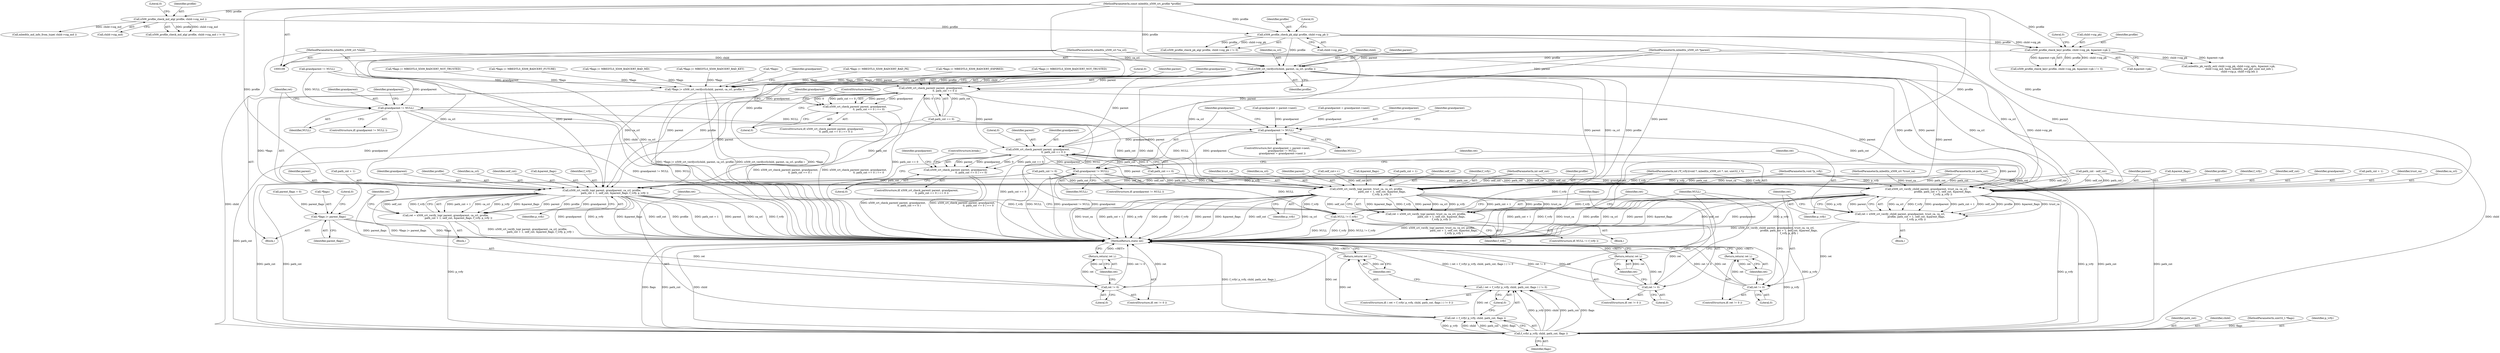 digraph "0_mbedtls_31458a18788b0cf0b722acda9bb2f2fe13a3fb32_1@pointer" {
"1000288" [label="(Call,x509_crt_verifycrl(child, parent, ca_crl, profile ))"];
"1000110" [label="(MethodParameterIn,mbedtls_x509_crt *child)"];
"1000111" [label="(MethodParameterIn,mbedtls_x509_crt *parent)"];
"1000113" [label="(MethodParameterIn,mbedtls_x509_crl *ca_crl)"];
"1000236" [label="(Call,x509_profile_check_key( profile, child->sig_pk, &parent->pk ))"];
"1000194" [label="(Call,x509_profile_check_pk_alg( profile, child->sig_pk ))"];
"1000182" [label="(Call,x509_profile_check_md_alg( profile, child->sig_md ))"];
"1000114" [label="(MethodParameterIn,const mbedtls_x509_crt_profile *profile)"];
"1000285" [label="(Call,*flags |= x509_crt_verifycrl(child, parent, ca_crl, profile ))"];
"1000455" [label="(Call,*flags |= parent_flags)"];
"1000308" [label="(Call,x509_crt_check_parent( parent, grandparent,\n                                   0, path_cnt == 0 ))"];
"1000307" [label="(Call,x509_crt_check_parent( parent, grandparent,\n                                   0, path_cnt == 0 ) == 0)"];
"1000318" [label="(Call,grandparent != NULL)"];
"1000324" [label="(Call,x509_crt_verify_top( parent, grandparent, ca_crl, profile,\n                                path_cnt + 1, self_cnt, &parent_flags, f_vrfy, p_vrfy ))"];
"1000322" [label="(Call,ret = x509_crt_verify_top( parent, grandparent, ca_crl, profile,\n                                path_cnt + 1, self_cnt, &parent_flags, f_vrfy, p_vrfy ))"];
"1000338" [label="(Call,ret != 0)"];
"1000341" [label="(Return,return( ret );)"];
"1000440" [label="(Call,NULL != f_vrfy)"];
"1000447" [label="(Call,f_vrfy( p_vrfy, child, path_cnt, flags ))"];
"1000444" [label="(Call,( ret = f_vrfy( p_vrfy, child, path_cnt, flags ) ) != 0)"];
"1000445" [label="(Call,ret = f_vrfy( p_vrfy, child, path_cnt, flags ))"];
"1000453" [label="(Return,return( ret );)"];
"1000351" [label="(Call,grandparent != NULL)"];
"1000380" [label="(Call,x509_crt_check_parent( parent, grandparent,\n                                       0, path_cnt == 0 ))"];
"1000379" [label="(Call,x509_crt_check_parent( parent, grandparent,\n                                       0, path_cnt == 0 ) == 0)"];
"1000390" [label="(Call,grandparent != NULL)"];
"1000396" [label="(Call,x509_crt_verify_child( parent, grandparent, trust_ca, ca_crl,\n                                         profile, path_cnt + 1, self_cnt, &parent_flags,\n                                         f_vrfy, p_vrfy ))"];
"1000394" [label="(Call,ret = x509_crt_verify_child( parent, grandparent, trust_ca, ca_crl,\n                                         profile, path_cnt + 1, self_cnt, &parent_flags,\n                                         f_vrfy, p_vrfy ))"];
"1000411" [label="(Call,ret != 0)"];
"1000414" [label="(Return,return( ret );)"];
"1000420" [label="(Call,x509_crt_verify_top( parent, trust_ca, ca_crl, profile,\n                                       path_cnt + 1, self_cnt, &parent_flags,\n                                       f_vrfy, p_vrfy ))"];
"1000418" [label="(Call,ret = x509_crt_verify_top( parent, trust_ca, ca_crl, profile,\n                                       path_cnt + 1, self_cnt, &parent_flags,\n                                       f_vrfy, p_vrfy ))"];
"1000434" [label="(Call,ret != 0)"];
"1000437" [label="(Return,return( ret );)"];
"1000345" [label="(ControlStructure,for( grandparent = parent->next;\n             grandparent != NULL;\n             grandparent = grandparent->next ))"];
"1000195" [label="(Identifier,profile)"];
"1000431" [label="(Identifier,f_vrfy)"];
"1000414" [label="(Return,return( ret );)"];
"1000110" [label="(MethodParameterIn,mbedtls_x509_crt *child)"];
"1000340" [label="(Literal,0)"];
"1000443" [label="(ControlStructure,if( ( ret = f_vrfy( p_vrfy, child, path_cnt, flags ) ) != 0 ))"];
"1000382" [label="(Identifier,grandparent)"];
"1000364" [label="(Identifier,grandparent)"];
"1000438" [label="(Identifier,ret)"];
"1000435" [label="(Identifier,ret)"];
"1000450" [label="(Identifier,path_cnt)"];
"1000281" [label="(Call,*flags |= MBEDTLS_X509_BADCERT_NOT_TRUSTED)"];
"1000113" [label="(MethodParameterIn,mbedtls_x509_crl *ca_crl)"];
"1000196" [label="(Call,child->sig_pk)"];
"1000351" [label="(Call,grandparent != NULL)"];
"1000194" [label="(Call,x509_profile_check_pk_alg( profile, child->sig_pk ))"];
"1000116" [label="(MethodParameterIn,int self_cnt)"];
"1000215" [label="(Call,*flags |= MBEDTLS_X509_BADCERT_NOT_TRUSTED)"];
"1000176" [label="(Call,*flags |= MBEDTLS_X509_BADCERT_FUTURE)"];
"1000131" [label="(Call,path_cnt != 0)"];
"1000378" [label="(ControlStructure,if( x509_crt_check_parent( parent, grandparent,\n                                       0, path_cnt == 0 ) == 0 ))"];
"1000423" [label="(Identifier,ca_crl)"];
"1000419" [label="(Identifier,ret)"];
"1000417" [label="(Block,)"];
"1000388" [label="(ControlStructure,break;)"];
"1000457" [label="(Identifier,flags)"];
"1000397" [label="(Identifier,parent)"];
"1000458" [label="(Identifier,parent_flags)"];
"1000436" [label="(Literal,0)"];
"1000188" [label="(Call,*flags |= MBEDTLS_X509_BADCERT_BAD_MD)"];
"1000355" [label="(Identifier,grandparent)"];
"1000181" [label="(Call,x509_profile_check_md_alg( profile, child->sig_md ) != 0)"];
"1000311" [label="(Literal,0)"];
"1000321" [label="(Block,)"];
"1000421" [label="(Identifier,parent)"];
"1000384" [label="(Call,path_cnt == 0)"];
"1000285" [label="(Call,*flags |= x509_crt_verifycrl(child, parent, ca_crl, profile ))"];
"1000406" [label="(Call,&parent_flags)"];
"1000182" [label="(Call,x509_profile_check_md_alg( profile, child->sig_md ))"];
"1000320" [label="(Identifier,NULL)"];
"1000246" [label="(Call,*flags |= MBEDTLS_X509_BADCERT_BAD_KEY)"];
"1000387" [label="(Literal,0)"];
"1000447" [label="(Call,f_vrfy( p_vrfy, child, path_cnt, flags ))"];
"1000316" [label="(ControlStructure,break;)"];
"1000446" [label="(Identifier,ret)"];
"1000309" [label="(Identifier,parent)"];
"1000289" [label="(Identifier,child)"];
"1000193" [label="(Call,x509_profile_check_pk_alg( profile, child->sig_pk ) != 0)"];
"1000449" [label="(Identifier,child)"];
"1000342" [label="(Identifier,ret)"];
"1000434" [label="(Call,ret != 0)"];
"1000439" [label="(ControlStructure,if( NULL != f_vrfy ))"];
"1000442" [label="(Identifier,f_vrfy)"];
"1000319" [label="(Identifier,grandparent)"];
"1000326" [label="(Identifier,grandparent)"];
"1000145" [label="(Call,self_cnt++)"];
"1000415" [label="(Identifier,ret)"];
"1000433" [label="(ControlStructure,if( ret != 0 ))"];
"1000115" [label="(MethodParameterIn,int path_cnt)"];
"1000401" [label="(Identifier,profile)"];
"1000429" [label="(Call,&parent_flags)"];
"1000286" [label="(Call,*flags)"];
"1000455" [label="(Call,*flags |= parent_flags)"];
"1000111" [label="(MethodParameterIn,mbedtls_x509_crt *parent)"];
"1000312" [label="(Call,path_cnt == 0)"];
"1000315" [label="(Literal,0)"];
"1000456" [label="(Call,*flags)"];
"1000338" [label="(Call,ret != 0)"];
"1000392" [label="(Identifier,NULL)"];
"1000408" [label="(Identifier,f_vrfy)"];
"1000441" [label="(Identifier,NULL)"];
"1000432" [label="(Identifier,p_vrfy)"];
"1000297" [label="(Call,grandparent != NULL)"];
"1000328" [label="(Identifier,profile)"];
"1000396" [label="(Call,x509_crt_verify_child( parent, grandparent, trust_ca, ca_crl,\n                                         profile, path_cnt + 1, self_cnt, &parent_flags,\n                                         f_vrfy, p_vrfy ))"];
"1000295" [label="(Identifier,grandparent)"];
"1000327" [label="(Identifier,ca_crl)"];
"1000332" [label="(Identifier,self_cnt)"];
"1000440" [label="(Call,NULL != f_vrfy)"];
"1000333" [label="(Call,&parent_flags)"];
"1000383" [label="(Literal,0)"];
"1000206" [label="(Call,mbedtls_md_info_from_type( child->sig_md ))"];
"1000318" [label="(Call,grandparent != NULL)"];
"1000236" [label="(Call,x509_profile_check_key( profile, child->sig_pk, &parent->pk ))"];
"1000451" [label="(Identifier,flags)"];
"1000187" [label="(Literal,0)"];
"1000411" [label="(Call,ret != 0)"];
"1000418" [label="(Call,ret = x509_crt_verify_top( parent, trust_ca, ca_crl, profile,\n                                       path_cnt + 1, self_cnt, &parent_flags,\n                                       f_vrfy, p_vrfy ))"];
"1000292" [label="(Identifier,profile)"];
"1000335" [label="(Identifier,f_vrfy)"];
"1000112" [label="(MethodParameterIn,mbedtls_x509_crt *trust_ca)"];
"1000380" [label="(Call,x509_crt_check_parent( parent, grandparent,\n                                       0, path_cnt == 0 ))"];
"1000245" [label="(Literal,0)"];
"1000324" [label="(Call,x509_crt_verify_top( parent, grandparent, ca_crl, profile,\n                                path_cnt + 1, self_cnt, &parent_flags, f_vrfy, p_vrfy ))"];
"1000235" [label="(Call,x509_profile_check_key( profile, child->sig_pk, &parent->pk ) != 0)"];
"1000325" [label="(Identifier,parent)"];
"1000308" [label="(Call,x509_crt_check_parent( parent, grandparent,\n                                   0, path_cnt == 0 ))"];
"1000238" [label="(Call,child->sig_pk)"];
"1000118" [label="(MethodParameterIn,int (*f_vrfy)(void *, mbedtls_x509_crt *, int, uint32_t *))"];
"1000420" [label="(Call,x509_crt_verify_top( parent, trust_ca, ca_crl, profile,\n                                       path_cnt + 1, self_cnt, &parent_flags,\n                                       f_vrfy, p_vrfy ))"];
"1000200" [label="(Call,*flags |= MBEDTLS_X509_BADCERT_BAD_PK)"];
"1000353" [label="(Identifier,NULL)"];
"1000307" [label="(Call,x509_crt_check_parent( parent, grandparent,\n                                   0, path_cnt == 0 ) == 0)"];
"1000119" [label="(MethodParameterIn,void *p_vrfy)"];
"1000184" [label="(Call,child->sig_md)"];
"1000120" [label="(Block,)"];
"1000410" [label="(ControlStructure,if( ret != 0 ))"];
"1000117" [label="(MethodParameterIn,uint32_t *flags)"];
"1000405" [label="(Identifier,self_cnt)"];
"1000166" [label="(Call,*flags |= MBEDTLS_X509_BADCERT_EXPIRED)"];
"1000398" [label="(Identifier,grandparent)"];
"1000341" [label="(Return,return( ret );)"];
"1000339" [label="(Identifier,ret)"];
"1000409" [label="(Identifier,p_vrfy)"];
"1000389" [label="(ControlStructure,if( grandparent != NULL ))"];
"1000453" [label="(Return,return( ret );)"];
"1000306" [label="(ControlStructure,if( x509_crt_check_parent( parent, grandparent,\n                                   0, path_cnt == 0 ) == 0 ))"];
"1000379" [label="(Call,x509_crt_check_parent( parent, grandparent,\n                                       0, path_cnt == 0 ) == 0)"];
"1000444" [label="(Call,( ret = f_vrfy( p_vrfy, child, path_cnt, flags ) ) != 0)"];
"1000241" [label="(Call,&parent->pk)"];
"1000301" [label="(Identifier,grandparent)"];
"1000346" [label="(Call,grandparent = parent->next)"];
"1000425" [label="(Call,path_cnt + 1)"];
"1000428" [label="(Identifier,self_cnt)"];
"1000322" [label="(Call,ret = x509_crt_verify_top( parent, grandparent, ca_crl, profile,\n                                path_cnt + 1, self_cnt, &parent_flags, f_vrfy, p_vrfy ))"];
"1000381" [label="(Identifier,parent)"];
"1000413" [label="(Literal,0)"];
"1000354" [label="(Call,grandparent = grandparent->next)"];
"1000394" [label="(Call,ret = x509_crt_verify_child( parent, grandparent, trust_ca, ca_crl,\n                                         profile, path_cnt + 1, self_cnt, &parent_flags,\n                                         f_vrfy, p_vrfy ))"];
"1000393" [label="(Block,)"];
"1000183" [label="(Identifier,profile)"];
"1000329" [label="(Call,path_cnt + 1)"];
"1000290" [label="(Identifier,parent)"];
"1000114" [label="(MethodParameterIn,const mbedtls_x509_crt_profile *profile)"];
"1000317" [label="(ControlStructure,if( grandparent != NULL ))"];
"1000373" [label="(Call,path_cnt - self_cnt)"];
"1000352" [label="(Identifier,grandparent)"];
"1000336" [label="(Identifier,p_vrfy)"];
"1000402" [label="(Call,path_cnt + 1)"];
"1000291" [label="(Identifier,ca_crl)"];
"1000399" [label="(Identifier,trust_ca)"];
"1000310" [label="(Identifier,grandparent)"];
"1000424" [label="(Identifier,profile)"];
"1000412" [label="(Identifier,ret)"];
"1000395" [label="(Identifier,ret)"];
"1000437" [label="(Return,return( ret );)"];
"1000199" [label="(Literal,0)"];
"1000323" [label="(Identifier,ret)"];
"1000452" [label="(Literal,0)"];
"1000390" [label="(Call,grandparent != NULL)"];
"1000454" [label="(Identifier,ret)"];
"1000391" [label="(Identifier,grandparent)"];
"1000448" [label="(Identifier,p_vrfy)"];
"1000337" [label="(ControlStructure,if( ret != 0 ))"];
"1000237" [label="(Identifier,profile)"];
"1000252" [label="(Call,mbedtls_pk_verify_ext( child->sig_pk, child->sig_opts, &parent->pk,\n                           child->sig_md, hash, mbedtls_md_get_size( md_info ),\n                           child->sig.p, child->sig.len ))"];
"1000460" [label="(Literal,0)"];
"1000445" [label="(Call,ret = f_vrfy( p_vrfy, child, path_cnt, flags ))"];
"1000123" [label="(Call,parent_flags = 0)"];
"1000347" [label="(Identifier,grandparent)"];
"1000461" [label="(MethodReturn,static int)"];
"1000400" [label="(Identifier,ca_crl)"];
"1000288" [label="(Call,x509_crt_verifycrl(child, parent, ca_crl, profile ))"];
"1000422" [label="(Identifier,trust_ca)"];
"1000288" -> "1000285"  [label="AST: "];
"1000288" -> "1000292"  [label="CFG: "];
"1000289" -> "1000288"  [label="AST: "];
"1000290" -> "1000288"  [label="AST: "];
"1000291" -> "1000288"  [label="AST: "];
"1000292" -> "1000288"  [label="AST: "];
"1000285" -> "1000288"  [label="CFG: "];
"1000288" -> "1000461"  [label="DDG: child"];
"1000288" -> "1000285"  [label="DDG: child"];
"1000288" -> "1000285"  [label="DDG: parent"];
"1000288" -> "1000285"  [label="DDG: ca_crl"];
"1000288" -> "1000285"  [label="DDG: profile"];
"1000110" -> "1000288"  [label="DDG: child"];
"1000111" -> "1000288"  [label="DDG: parent"];
"1000113" -> "1000288"  [label="DDG: ca_crl"];
"1000236" -> "1000288"  [label="DDG: profile"];
"1000194" -> "1000288"  [label="DDG: profile"];
"1000114" -> "1000288"  [label="DDG: profile"];
"1000288" -> "1000308"  [label="DDG: parent"];
"1000288" -> "1000324"  [label="DDG: parent"];
"1000288" -> "1000324"  [label="DDG: ca_crl"];
"1000288" -> "1000324"  [label="DDG: profile"];
"1000288" -> "1000380"  [label="DDG: parent"];
"1000288" -> "1000396"  [label="DDG: parent"];
"1000288" -> "1000396"  [label="DDG: ca_crl"];
"1000288" -> "1000396"  [label="DDG: profile"];
"1000288" -> "1000420"  [label="DDG: parent"];
"1000288" -> "1000420"  [label="DDG: ca_crl"];
"1000288" -> "1000420"  [label="DDG: profile"];
"1000288" -> "1000447"  [label="DDG: child"];
"1000110" -> "1000109"  [label="AST: "];
"1000110" -> "1000461"  [label="DDG: child"];
"1000110" -> "1000447"  [label="DDG: child"];
"1000111" -> "1000109"  [label="AST: "];
"1000111" -> "1000461"  [label="DDG: parent"];
"1000111" -> "1000308"  [label="DDG: parent"];
"1000111" -> "1000324"  [label="DDG: parent"];
"1000111" -> "1000380"  [label="DDG: parent"];
"1000111" -> "1000396"  [label="DDG: parent"];
"1000111" -> "1000420"  [label="DDG: parent"];
"1000113" -> "1000109"  [label="AST: "];
"1000113" -> "1000461"  [label="DDG: ca_crl"];
"1000113" -> "1000324"  [label="DDG: ca_crl"];
"1000113" -> "1000396"  [label="DDG: ca_crl"];
"1000113" -> "1000420"  [label="DDG: ca_crl"];
"1000236" -> "1000235"  [label="AST: "];
"1000236" -> "1000241"  [label="CFG: "];
"1000237" -> "1000236"  [label="AST: "];
"1000238" -> "1000236"  [label="AST: "];
"1000241" -> "1000236"  [label="AST: "];
"1000245" -> "1000236"  [label="CFG: "];
"1000236" -> "1000235"  [label="DDG: profile"];
"1000236" -> "1000235"  [label="DDG: child->sig_pk"];
"1000236" -> "1000235"  [label="DDG: &parent->pk"];
"1000194" -> "1000236"  [label="DDG: profile"];
"1000194" -> "1000236"  [label="DDG: child->sig_pk"];
"1000114" -> "1000236"  [label="DDG: profile"];
"1000236" -> "1000252"  [label="DDG: child->sig_pk"];
"1000236" -> "1000252"  [label="DDG: &parent->pk"];
"1000194" -> "1000193"  [label="AST: "];
"1000194" -> "1000196"  [label="CFG: "];
"1000195" -> "1000194"  [label="AST: "];
"1000196" -> "1000194"  [label="AST: "];
"1000199" -> "1000194"  [label="CFG: "];
"1000194" -> "1000461"  [label="DDG: child->sig_pk"];
"1000194" -> "1000193"  [label="DDG: profile"];
"1000194" -> "1000193"  [label="DDG: child->sig_pk"];
"1000182" -> "1000194"  [label="DDG: profile"];
"1000114" -> "1000194"  [label="DDG: profile"];
"1000182" -> "1000181"  [label="AST: "];
"1000182" -> "1000184"  [label="CFG: "];
"1000183" -> "1000182"  [label="AST: "];
"1000184" -> "1000182"  [label="AST: "];
"1000187" -> "1000182"  [label="CFG: "];
"1000182" -> "1000181"  [label="DDG: profile"];
"1000182" -> "1000181"  [label="DDG: child->sig_md"];
"1000114" -> "1000182"  [label="DDG: profile"];
"1000182" -> "1000206"  [label="DDG: child->sig_md"];
"1000114" -> "1000109"  [label="AST: "];
"1000114" -> "1000461"  [label="DDG: profile"];
"1000114" -> "1000324"  [label="DDG: profile"];
"1000114" -> "1000396"  [label="DDG: profile"];
"1000114" -> "1000420"  [label="DDG: profile"];
"1000285" -> "1000120"  [label="AST: "];
"1000286" -> "1000285"  [label="AST: "];
"1000295" -> "1000285"  [label="CFG: "];
"1000285" -> "1000461"  [label="DDG: *flags"];
"1000285" -> "1000461"  [label="DDG: *flags |= x509_crt_verifycrl(child, parent, ca_crl, profile )"];
"1000285" -> "1000461"  [label="DDG: x509_crt_verifycrl(child, parent, ca_crl, profile )"];
"1000200" -> "1000285"  [label="DDG: *flags"];
"1000281" -> "1000285"  [label="DDG: *flags"];
"1000215" -> "1000285"  [label="DDG: *flags"];
"1000188" -> "1000285"  [label="DDG: *flags"];
"1000166" -> "1000285"  [label="DDG: *flags"];
"1000176" -> "1000285"  [label="DDG: *flags"];
"1000246" -> "1000285"  [label="DDG: *flags"];
"1000285" -> "1000455"  [label="DDG: *flags"];
"1000455" -> "1000120"  [label="AST: "];
"1000455" -> "1000458"  [label="CFG: "];
"1000456" -> "1000455"  [label="AST: "];
"1000458" -> "1000455"  [label="AST: "];
"1000460" -> "1000455"  [label="CFG: "];
"1000455" -> "1000461"  [label="DDG: *flags |= parent_flags"];
"1000455" -> "1000461"  [label="DDG: parent_flags"];
"1000455" -> "1000461"  [label="DDG: *flags"];
"1000123" -> "1000455"  [label="DDG: parent_flags"];
"1000308" -> "1000307"  [label="AST: "];
"1000308" -> "1000312"  [label="CFG: "];
"1000309" -> "1000308"  [label="AST: "];
"1000310" -> "1000308"  [label="AST: "];
"1000311" -> "1000308"  [label="AST: "];
"1000312" -> "1000308"  [label="AST: "];
"1000315" -> "1000308"  [label="CFG: "];
"1000308" -> "1000461"  [label="DDG: path_cnt == 0"];
"1000308" -> "1000307"  [label="DDG: parent"];
"1000308" -> "1000307"  [label="DDG: grandparent"];
"1000308" -> "1000307"  [label="DDG: 0"];
"1000308" -> "1000307"  [label="DDG: path_cnt == 0"];
"1000297" -> "1000308"  [label="DDG: grandparent"];
"1000312" -> "1000308"  [label="DDG: path_cnt"];
"1000312" -> "1000308"  [label="DDG: 0"];
"1000308" -> "1000318"  [label="DDG: grandparent"];
"1000308" -> "1000324"  [label="DDG: parent"];
"1000308" -> "1000380"  [label="DDG: parent"];
"1000308" -> "1000396"  [label="DDG: parent"];
"1000308" -> "1000420"  [label="DDG: parent"];
"1000307" -> "1000306"  [label="AST: "];
"1000307" -> "1000315"  [label="CFG: "];
"1000315" -> "1000307"  [label="AST: "];
"1000316" -> "1000307"  [label="CFG: "];
"1000301" -> "1000307"  [label="CFG: "];
"1000307" -> "1000461"  [label="DDG: x509_crt_check_parent( parent, grandparent,\n                                   0, path_cnt == 0 ) == 0"];
"1000307" -> "1000461"  [label="DDG: x509_crt_check_parent( parent, grandparent,\n                                   0, path_cnt == 0 )"];
"1000318" -> "1000317"  [label="AST: "];
"1000318" -> "1000320"  [label="CFG: "];
"1000319" -> "1000318"  [label="AST: "];
"1000320" -> "1000318"  [label="AST: "];
"1000323" -> "1000318"  [label="CFG: "];
"1000347" -> "1000318"  [label="CFG: "];
"1000318" -> "1000461"  [label="DDG: grandparent != NULL"];
"1000318" -> "1000461"  [label="DDG: NULL"];
"1000297" -> "1000318"  [label="DDG: grandparent"];
"1000297" -> "1000318"  [label="DDG: NULL"];
"1000318" -> "1000324"  [label="DDG: grandparent"];
"1000318" -> "1000351"  [label="DDG: NULL"];
"1000318" -> "1000440"  [label="DDG: NULL"];
"1000324" -> "1000322"  [label="AST: "];
"1000324" -> "1000336"  [label="CFG: "];
"1000325" -> "1000324"  [label="AST: "];
"1000326" -> "1000324"  [label="AST: "];
"1000327" -> "1000324"  [label="AST: "];
"1000328" -> "1000324"  [label="AST: "];
"1000329" -> "1000324"  [label="AST: "];
"1000332" -> "1000324"  [label="AST: "];
"1000333" -> "1000324"  [label="AST: "];
"1000335" -> "1000324"  [label="AST: "];
"1000336" -> "1000324"  [label="AST: "];
"1000322" -> "1000324"  [label="CFG: "];
"1000324" -> "1000461"  [label="DDG: grandparent"];
"1000324" -> "1000461"  [label="DDG: p_vrfy"];
"1000324" -> "1000461"  [label="DDG: &parent_flags"];
"1000324" -> "1000461"  [label="DDG: self_cnt"];
"1000324" -> "1000461"  [label="DDG: profile"];
"1000324" -> "1000461"  [label="DDG: path_cnt + 1"];
"1000324" -> "1000461"  [label="DDG: parent"];
"1000324" -> "1000461"  [label="DDG: ca_crl"];
"1000324" -> "1000461"  [label="DDG: f_vrfy"];
"1000324" -> "1000322"  [label="DDG: path_cnt + 1"];
"1000324" -> "1000322"  [label="DDG: ca_crl"];
"1000324" -> "1000322"  [label="DDG: p_vrfy"];
"1000324" -> "1000322"  [label="DDG: &parent_flags"];
"1000324" -> "1000322"  [label="DDG: parent"];
"1000324" -> "1000322"  [label="DDG: profile"];
"1000324" -> "1000322"  [label="DDG: grandparent"];
"1000324" -> "1000322"  [label="DDG: self_cnt"];
"1000324" -> "1000322"  [label="DDG: f_vrfy"];
"1000312" -> "1000324"  [label="DDG: path_cnt"];
"1000115" -> "1000324"  [label="DDG: path_cnt"];
"1000131" -> "1000324"  [label="DDG: path_cnt"];
"1000145" -> "1000324"  [label="DDG: self_cnt"];
"1000116" -> "1000324"  [label="DDG: self_cnt"];
"1000118" -> "1000324"  [label="DDG: f_vrfy"];
"1000119" -> "1000324"  [label="DDG: p_vrfy"];
"1000324" -> "1000440"  [label="DDG: f_vrfy"];
"1000324" -> "1000447"  [label="DDG: p_vrfy"];
"1000322" -> "1000321"  [label="AST: "];
"1000323" -> "1000322"  [label="AST: "];
"1000339" -> "1000322"  [label="CFG: "];
"1000322" -> "1000461"  [label="DDG: x509_crt_verify_top( parent, grandparent, ca_crl, profile,\n                                path_cnt + 1, self_cnt, &parent_flags, f_vrfy, p_vrfy )"];
"1000322" -> "1000338"  [label="DDG: ret"];
"1000338" -> "1000337"  [label="AST: "];
"1000338" -> "1000340"  [label="CFG: "];
"1000339" -> "1000338"  [label="AST: "];
"1000340" -> "1000338"  [label="AST: "];
"1000342" -> "1000338"  [label="CFG: "];
"1000441" -> "1000338"  [label="CFG: "];
"1000338" -> "1000461"  [label="DDG: ret"];
"1000338" -> "1000461"  [label="DDG: ret != 0"];
"1000338" -> "1000341"  [label="DDG: ret"];
"1000341" -> "1000337"  [label="AST: "];
"1000341" -> "1000342"  [label="CFG: "];
"1000342" -> "1000341"  [label="AST: "];
"1000461" -> "1000341"  [label="CFG: "];
"1000341" -> "1000461"  [label="DDG: <RET>"];
"1000342" -> "1000341"  [label="DDG: ret"];
"1000440" -> "1000439"  [label="AST: "];
"1000440" -> "1000442"  [label="CFG: "];
"1000441" -> "1000440"  [label="AST: "];
"1000442" -> "1000440"  [label="AST: "];
"1000446" -> "1000440"  [label="CFG: "];
"1000457" -> "1000440"  [label="CFG: "];
"1000440" -> "1000461"  [label="DDG: f_vrfy"];
"1000440" -> "1000461"  [label="DDG: NULL != f_vrfy"];
"1000440" -> "1000461"  [label="DDG: NULL"];
"1000390" -> "1000440"  [label="DDG: NULL"];
"1000396" -> "1000440"  [label="DDG: f_vrfy"];
"1000420" -> "1000440"  [label="DDG: f_vrfy"];
"1000118" -> "1000440"  [label="DDG: f_vrfy"];
"1000447" -> "1000445"  [label="AST: "];
"1000447" -> "1000451"  [label="CFG: "];
"1000448" -> "1000447"  [label="AST: "];
"1000449" -> "1000447"  [label="AST: "];
"1000450" -> "1000447"  [label="AST: "];
"1000451" -> "1000447"  [label="AST: "];
"1000445" -> "1000447"  [label="CFG: "];
"1000447" -> "1000461"  [label="DDG: path_cnt"];
"1000447" -> "1000461"  [label="DDG: child"];
"1000447" -> "1000461"  [label="DDG: flags"];
"1000447" -> "1000461"  [label="DDG: p_vrfy"];
"1000447" -> "1000444"  [label="DDG: p_vrfy"];
"1000447" -> "1000444"  [label="DDG: child"];
"1000447" -> "1000444"  [label="DDG: path_cnt"];
"1000447" -> "1000444"  [label="DDG: flags"];
"1000447" -> "1000445"  [label="DDG: p_vrfy"];
"1000447" -> "1000445"  [label="DDG: child"];
"1000447" -> "1000445"  [label="DDG: path_cnt"];
"1000447" -> "1000445"  [label="DDG: flags"];
"1000396" -> "1000447"  [label="DDG: p_vrfy"];
"1000420" -> "1000447"  [label="DDG: p_vrfy"];
"1000119" -> "1000447"  [label="DDG: p_vrfy"];
"1000115" -> "1000447"  [label="DDG: path_cnt"];
"1000312" -> "1000447"  [label="DDG: path_cnt"];
"1000373" -> "1000447"  [label="DDG: path_cnt"];
"1000384" -> "1000447"  [label="DDG: path_cnt"];
"1000131" -> "1000447"  [label="DDG: path_cnt"];
"1000117" -> "1000447"  [label="DDG: flags"];
"1000444" -> "1000443"  [label="AST: "];
"1000444" -> "1000452"  [label="CFG: "];
"1000445" -> "1000444"  [label="AST: "];
"1000452" -> "1000444"  [label="AST: "];
"1000454" -> "1000444"  [label="CFG: "];
"1000457" -> "1000444"  [label="CFG: "];
"1000444" -> "1000461"  [label="DDG: ( ret = f_vrfy( p_vrfy, child, path_cnt, flags ) ) != 0"];
"1000445" -> "1000444"  [label="DDG: ret"];
"1000446" -> "1000445"  [label="AST: "];
"1000452" -> "1000445"  [label="CFG: "];
"1000445" -> "1000461"  [label="DDG: ret"];
"1000445" -> "1000461"  [label="DDG: f_vrfy( p_vrfy, child, path_cnt, flags )"];
"1000445" -> "1000453"  [label="DDG: ret"];
"1000453" -> "1000443"  [label="AST: "];
"1000453" -> "1000454"  [label="CFG: "];
"1000454" -> "1000453"  [label="AST: "];
"1000461" -> "1000453"  [label="CFG: "];
"1000453" -> "1000461"  [label="DDG: <RET>"];
"1000454" -> "1000453"  [label="DDG: ret"];
"1000351" -> "1000345"  [label="AST: "];
"1000351" -> "1000353"  [label="CFG: "];
"1000352" -> "1000351"  [label="AST: "];
"1000353" -> "1000351"  [label="AST: "];
"1000364" -> "1000351"  [label="CFG: "];
"1000391" -> "1000351"  [label="CFG: "];
"1000346" -> "1000351"  [label="DDG: grandparent"];
"1000354" -> "1000351"  [label="DDG: grandparent"];
"1000351" -> "1000380"  [label="DDG: grandparent"];
"1000351" -> "1000390"  [label="DDG: grandparent"];
"1000351" -> "1000390"  [label="DDG: NULL"];
"1000380" -> "1000379"  [label="AST: "];
"1000380" -> "1000384"  [label="CFG: "];
"1000381" -> "1000380"  [label="AST: "];
"1000382" -> "1000380"  [label="AST: "];
"1000383" -> "1000380"  [label="AST: "];
"1000384" -> "1000380"  [label="AST: "];
"1000387" -> "1000380"  [label="CFG: "];
"1000380" -> "1000461"  [label="DDG: path_cnt == 0"];
"1000380" -> "1000379"  [label="DDG: parent"];
"1000380" -> "1000379"  [label="DDG: grandparent"];
"1000380" -> "1000379"  [label="DDG: 0"];
"1000380" -> "1000379"  [label="DDG: path_cnt == 0"];
"1000384" -> "1000380"  [label="DDG: path_cnt"];
"1000384" -> "1000380"  [label="DDG: 0"];
"1000380" -> "1000390"  [label="DDG: grandparent"];
"1000380" -> "1000396"  [label="DDG: parent"];
"1000380" -> "1000420"  [label="DDG: parent"];
"1000379" -> "1000378"  [label="AST: "];
"1000379" -> "1000387"  [label="CFG: "];
"1000387" -> "1000379"  [label="AST: "];
"1000388" -> "1000379"  [label="CFG: "];
"1000355" -> "1000379"  [label="CFG: "];
"1000379" -> "1000461"  [label="DDG: x509_crt_check_parent( parent, grandparent,\n                                       0, path_cnt == 0 )"];
"1000379" -> "1000461"  [label="DDG: x509_crt_check_parent( parent, grandparent,\n                                       0, path_cnt == 0 ) == 0"];
"1000390" -> "1000389"  [label="AST: "];
"1000390" -> "1000392"  [label="CFG: "];
"1000391" -> "1000390"  [label="AST: "];
"1000392" -> "1000390"  [label="AST: "];
"1000395" -> "1000390"  [label="CFG: "];
"1000419" -> "1000390"  [label="CFG: "];
"1000390" -> "1000461"  [label="DDG: NULL"];
"1000390" -> "1000461"  [label="DDG: grandparent != NULL"];
"1000390" -> "1000461"  [label="DDG: grandparent"];
"1000390" -> "1000396"  [label="DDG: grandparent"];
"1000396" -> "1000394"  [label="AST: "];
"1000396" -> "1000409"  [label="CFG: "];
"1000397" -> "1000396"  [label="AST: "];
"1000398" -> "1000396"  [label="AST: "];
"1000399" -> "1000396"  [label="AST: "];
"1000400" -> "1000396"  [label="AST: "];
"1000401" -> "1000396"  [label="AST: "];
"1000402" -> "1000396"  [label="AST: "];
"1000405" -> "1000396"  [label="AST: "];
"1000406" -> "1000396"  [label="AST: "];
"1000408" -> "1000396"  [label="AST: "];
"1000409" -> "1000396"  [label="AST: "];
"1000394" -> "1000396"  [label="CFG: "];
"1000396" -> "1000461"  [label="DDG: profile"];
"1000396" -> "1000461"  [label="DDG: parent"];
"1000396" -> "1000461"  [label="DDG: self_cnt"];
"1000396" -> "1000461"  [label="DDG: grandparent"];
"1000396" -> "1000461"  [label="DDG: p_vrfy"];
"1000396" -> "1000461"  [label="DDG: path_cnt + 1"];
"1000396" -> "1000461"  [label="DDG: f_vrfy"];
"1000396" -> "1000461"  [label="DDG: ca_crl"];
"1000396" -> "1000461"  [label="DDG: &parent_flags"];
"1000396" -> "1000461"  [label="DDG: trust_ca"];
"1000396" -> "1000394"  [label="DDG: ca_crl"];
"1000396" -> "1000394"  [label="DDG: f_vrfy"];
"1000396" -> "1000394"  [label="DDG: grandparent"];
"1000396" -> "1000394"  [label="DDG: path_cnt + 1"];
"1000396" -> "1000394"  [label="DDG: self_cnt"];
"1000396" -> "1000394"  [label="DDG: profile"];
"1000396" -> "1000394"  [label="DDG: &parent_flags"];
"1000396" -> "1000394"  [label="DDG: trust_ca"];
"1000396" -> "1000394"  [label="DDG: p_vrfy"];
"1000396" -> "1000394"  [label="DDG: parent"];
"1000118" -> "1000396"  [label="DDG: f_vrfy"];
"1000373" -> "1000396"  [label="DDG: self_cnt"];
"1000373" -> "1000396"  [label="DDG: path_cnt"];
"1000145" -> "1000396"  [label="DDG: self_cnt"];
"1000116" -> "1000396"  [label="DDG: self_cnt"];
"1000112" -> "1000396"  [label="DDG: trust_ca"];
"1000119" -> "1000396"  [label="DDG: p_vrfy"];
"1000312" -> "1000396"  [label="DDG: path_cnt"];
"1000384" -> "1000396"  [label="DDG: path_cnt"];
"1000115" -> "1000396"  [label="DDG: path_cnt"];
"1000131" -> "1000396"  [label="DDG: path_cnt"];
"1000394" -> "1000393"  [label="AST: "];
"1000395" -> "1000394"  [label="AST: "];
"1000412" -> "1000394"  [label="CFG: "];
"1000394" -> "1000461"  [label="DDG: x509_crt_verify_child( parent, grandparent, trust_ca, ca_crl,\n                                         profile, path_cnt + 1, self_cnt, &parent_flags,\n                                         f_vrfy, p_vrfy )"];
"1000394" -> "1000411"  [label="DDG: ret"];
"1000411" -> "1000410"  [label="AST: "];
"1000411" -> "1000413"  [label="CFG: "];
"1000412" -> "1000411"  [label="AST: "];
"1000413" -> "1000411"  [label="AST: "];
"1000415" -> "1000411"  [label="CFG: "];
"1000441" -> "1000411"  [label="CFG: "];
"1000411" -> "1000461"  [label="DDG: ret != 0"];
"1000411" -> "1000461"  [label="DDG: ret"];
"1000411" -> "1000414"  [label="DDG: ret"];
"1000414" -> "1000410"  [label="AST: "];
"1000414" -> "1000415"  [label="CFG: "];
"1000415" -> "1000414"  [label="AST: "];
"1000461" -> "1000414"  [label="CFG: "];
"1000414" -> "1000461"  [label="DDG: <RET>"];
"1000415" -> "1000414"  [label="DDG: ret"];
"1000420" -> "1000418"  [label="AST: "];
"1000420" -> "1000432"  [label="CFG: "];
"1000421" -> "1000420"  [label="AST: "];
"1000422" -> "1000420"  [label="AST: "];
"1000423" -> "1000420"  [label="AST: "];
"1000424" -> "1000420"  [label="AST: "];
"1000425" -> "1000420"  [label="AST: "];
"1000428" -> "1000420"  [label="AST: "];
"1000429" -> "1000420"  [label="AST: "];
"1000431" -> "1000420"  [label="AST: "];
"1000432" -> "1000420"  [label="AST: "];
"1000418" -> "1000420"  [label="CFG: "];
"1000420" -> "1000461"  [label="DDG: self_cnt"];
"1000420" -> "1000461"  [label="DDG: ca_crl"];
"1000420" -> "1000461"  [label="DDG: trust_ca"];
"1000420" -> "1000461"  [label="DDG: path_cnt + 1"];
"1000420" -> "1000461"  [label="DDG: profile"];
"1000420" -> "1000461"  [label="DDG: p_vrfy"];
"1000420" -> "1000461"  [label="DDG: f_vrfy"];
"1000420" -> "1000461"  [label="DDG: parent"];
"1000420" -> "1000461"  [label="DDG: &parent_flags"];
"1000420" -> "1000418"  [label="DDG: &parent_flags"];
"1000420" -> "1000418"  [label="DDG: f_vrfy"];
"1000420" -> "1000418"  [label="DDG: parent"];
"1000420" -> "1000418"  [label="DDG: ca_crl"];
"1000420" -> "1000418"  [label="DDG: p_vrfy"];
"1000420" -> "1000418"  [label="DDG: path_cnt + 1"];
"1000420" -> "1000418"  [label="DDG: profile"];
"1000420" -> "1000418"  [label="DDG: trust_ca"];
"1000420" -> "1000418"  [label="DDG: self_cnt"];
"1000112" -> "1000420"  [label="DDG: trust_ca"];
"1000312" -> "1000420"  [label="DDG: path_cnt"];
"1000373" -> "1000420"  [label="DDG: path_cnt"];
"1000373" -> "1000420"  [label="DDG: self_cnt"];
"1000384" -> "1000420"  [label="DDG: path_cnt"];
"1000115" -> "1000420"  [label="DDG: path_cnt"];
"1000131" -> "1000420"  [label="DDG: path_cnt"];
"1000145" -> "1000420"  [label="DDG: self_cnt"];
"1000116" -> "1000420"  [label="DDG: self_cnt"];
"1000118" -> "1000420"  [label="DDG: f_vrfy"];
"1000119" -> "1000420"  [label="DDG: p_vrfy"];
"1000418" -> "1000417"  [label="AST: "];
"1000419" -> "1000418"  [label="AST: "];
"1000435" -> "1000418"  [label="CFG: "];
"1000418" -> "1000461"  [label="DDG: x509_crt_verify_top( parent, trust_ca, ca_crl, profile,\n                                       path_cnt + 1, self_cnt, &parent_flags,\n                                       f_vrfy, p_vrfy )"];
"1000418" -> "1000434"  [label="DDG: ret"];
"1000434" -> "1000433"  [label="AST: "];
"1000434" -> "1000436"  [label="CFG: "];
"1000435" -> "1000434"  [label="AST: "];
"1000436" -> "1000434"  [label="AST: "];
"1000438" -> "1000434"  [label="CFG: "];
"1000441" -> "1000434"  [label="CFG: "];
"1000434" -> "1000461"  [label="DDG: ret != 0"];
"1000434" -> "1000461"  [label="DDG: ret"];
"1000434" -> "1000437"  [label="DDG: ret"];
"1000437" -> "1000433"  [label="AST: "];
"1000437" -> "1000438"  [label="CFG: "];
"1000438" -> "1000437"  [label="AST: "];
"1000461" -> "1000437"  [label="CFG: "];
"1000437" -> "1000461"  [label="DDG: <RET>"];
"1000438" -> "1000437"  [label="DDG: ret"];
}
